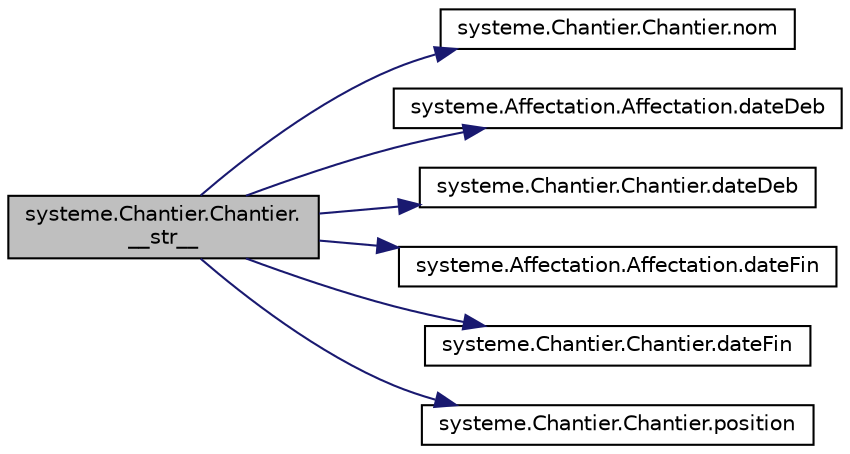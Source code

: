 digraph "systeme.Chantier.Chantier.__str__"
{
 // INTERACTIVE_SVG=YES
  edge [fontname="Helvetica",fontsize="10",labelfontname="Helvetica",labelfontsize="10"];
  node [fontname="Helvetica",fontsize="10",shape=record];
  rankdir="LR";
  Node1 [label="systeme.Chantier.Chantier.\l__str__",height=0.2,width=0.4,color="black", fillcolor="grey75", style="filled" fontcolor="black"];
  Node1 -> Node2 [color="midnightblue",fontsize="10",style="solid",fontname="Helvetica"];
  Node2 [label="systeme.Chantier.Chantier.nom",height=0.2,width=0.4,color="black", fillcolor="white", style="filled",URL="$classsysteme_1_1_chantier_1_1_chantier.html#a1078def8c4cde3def45a42c8c0d1a118"];
  Node1 -> Node3 [color="midnightblue",fontsize="10",style="solid",fontname="Helvetica"];
  Node3 [label="systeme.Affectation.Affectation.dateDeb",height=0.2,width=0.4,color="black", fillcolor="white", style="filled",URL="$classsysteme_1_1_affectation_1_1_affectation.html#a629b0df6255ad531a33d37be8603d82a"];
  Node1 -> Node4 [color="midnightblue",fontsize="10",style="solid",fontname="Helvetica"];
  Node4 [label="systeme.Chantier.Chantier.dateDeb",height=0.2,width=0.4,color="black", fillcolor="white", style="filled",URL="$classsysteme_1_1_chantier_1_1_chantier.html#a6e7606b6130b33fd31f1576a5977967f"];
  Node1 -> Node5 [color="midnightblue",fontsize="10",style="solid",fontname="Helvetica"];
  Node5 [label="systeme.Affectation.Affectation.dateFin",height=0.2,width=0.4,color="black", fillcolor="white", style="filled",URL="$classsysteme_1_1_affectation_1_1_affectation.html#a1a13a1f36c67283a8771bbd7e47c45fd"];
  Node1 -> Node6 [color="midnightblue",fontsize="10",style="solid",fontname="Helvetica"];
  Node6 [label="systeme.Chantier.Chantier.dateFin",height=0.2,width=0.4,color="black", fillcolor="white", style="filled",URL="$classsysteme_1_1_chantier_1_1_chantier.html#a497af7983cd83186c93495e8e084b0a3"];
  Node1 -> Node7 [color="midnightblue",fontsize="10",style="solid",fontname="Helvetica"];
  Node7 [label="systeme.Chantier.Chantier.position",height=0.2,width=0.4,color="black", fillcolor="white", style="filled",URL="$classsysteme_1_1_chantier_1_1_chantier.html#aa7b8e753f376611c0153af426b9d457e"];
}
